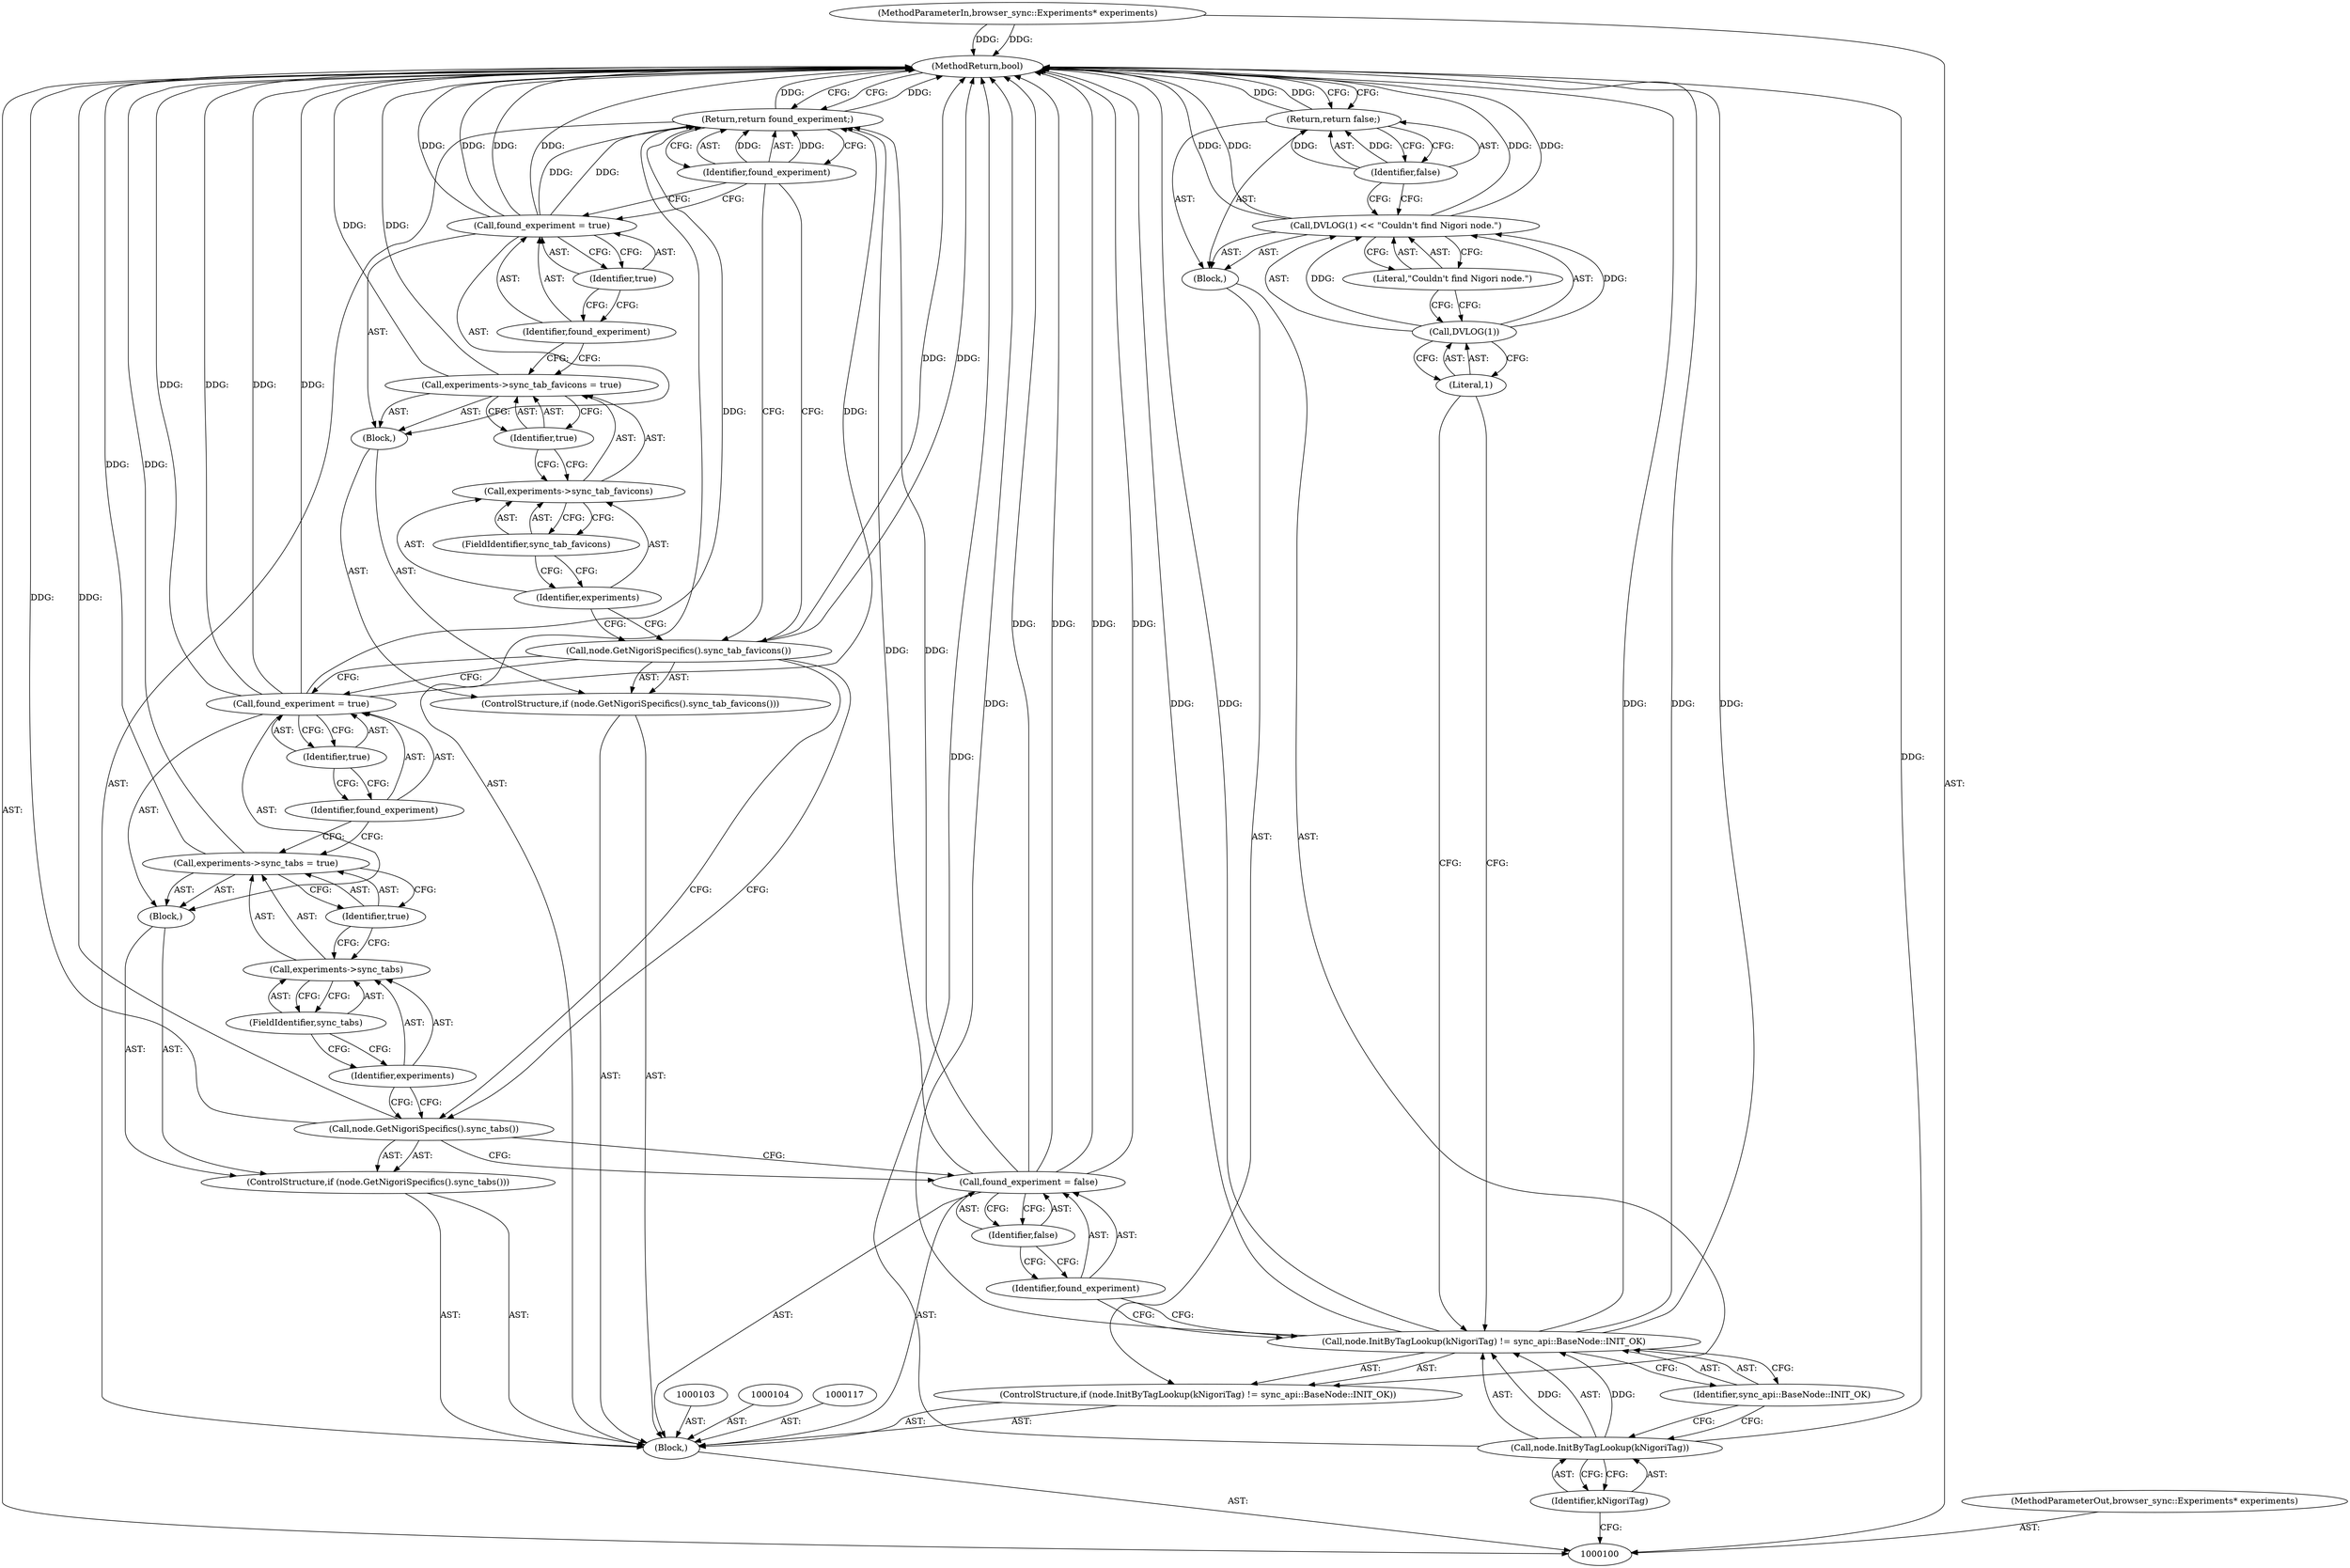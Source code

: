 digraph "1_Chrome_fcd3a7a671ecf2d5f46ea34787d27507a914d2f5_10" {
"1000145" [label="(MethodReturn,bool)"];
"1000101" [label="(MethodParameterIn,browser_sync::Experiments* experiments)"];
"1000189" [label="(MethodParameterOut,browser_sync::Experiments* experiments)"];
"1000121" [label="(ControlStructure,if (node.GetNigoriSpecifics().sync_tabs()))"];
"1000123" [label="(Block,)"];
"1000122" [label="(Call,node.GetNigoriSpecifics().sync_tabs())"];
"1000127" [label="(FieldIdentifier,sync_tabs)"];
"1000128" [label="(Identifier,true)"];
"1000124" [label="(Call,experiments->sync_tabs = true)"];
"1000125" [label="(Call,experiments->sync_tabs)"];
"1000126" [label="(Identifier,experiments)"];
"1000131" [label="(Identifier,true)"];
"1000129" [label="(Call,found_experiment = true)"];
"1000130" [label="(Identifier,found_experiment)"];
"1000132" [label="(ControlStructure,if (node.GetNigoriSpecifics().sync_tab_favicons()))"];
"1000134" [label="(Block,)"];
"1000133" [label="(Call,node.GetNigoriSpecifics().sync_tab_favicons())"];
"1000138" [label="(FieldIdentifier,sync_tab_favicons)"];
"1000139" [label="(Identifier,true)"];
"1000135" [label="(Call,experiments->sync_tab_favicons = true)"];
"1000136" [label="(Call,experiments->sync_tab_favicons)"];
"1000137" [label="(Identifier,experiments)"];
"1000142" [label="(Identifier,true)"];
"1000140" [label="(Call,found_experiment = true)"];
"1000141" [label="(Identifier,found_experiment)"];
"1000143" [label="(Return,return found_experiment;)"];
"1000144" [label="(Identifier,found_experiment)"];
"1000102" [label="(Block,)"];
"1000105" [label="(ControlStructure,if (node.InitByTagLookup(kNigoriTag) != sync_api::BaseNode::INIT_OK))"];
"1000108" [label="(Identifier,kNigoriTag)"];
"1000109" [label="(Identifier,sync_api::BaseNode::INIT_OK)"];
"1000106" [label="(Call,node.InitByTagLookup(kNigoriTag) != sync_api::BaseNode::INIT_OK)"];
"1000107" [label="(Call,node.InitByTagLookup(kNigoriTag))"];
"1000110" [label="(Block,)"];
"1000113" [label="(Literal,1)"];
"1000114" [label="(Literal,\"Couldn't find Nigori node.\")"];
"1000111" [label="(Call,DVLOG(1) << \"Couldn't find Nigori node.\")"];
"1000112" [label="(Call,DVLOG(1))"];
"1000116" [label="(Identifier,false)"];
"1000115" [label="(Return,return false;)"];
"1000120" [label="(Identifier,false)"];
"1000118" [label="(Call,found_experiment = false)"];
"1000119" [label="(Identifier,found_experiment)"];
"1000145" -> "1000100"  [label="AST: "];
"1000145" -> "1000115"  [label="CFG: "];
"1000145" -> "1000143"  [label="CFG: "];
"1000129" -> "1000145"  [label="DDG: "];
"1000129" -> "1000145"  [label="DDG: "];
"1000140" -> "1000145"  [label="DDG: "];
"1000140" -> "1000145"  [label="DDG: "];
"1000124" -> "1000145"  [label="DDG: "];
"1000107" -> "1000145"  [label="DDG: "];
"1000106" -> "1000145"  [label="DDG: "];
"1000106" -> "1000145"  [label="DDG: "];
"1000106" -> "1000145"  [label="DDG: "];
"1000118" -> "1000145"  [label="DDG: "];
"1000118" -> "1000145"  [label="DDG: "];
"1000111" -> "1000145"  [label="DDG: "];
"1000111" -> "1000145"  [label="DDG: "];
"1000133" -> "1000145"  [label="DDG: "];
"1000101" -> "1000145"  [label="DDG: "];
"1000135" -> "1000145"  [label="DDG: "];
"1000122" -> "1000145"  [label="DDG: "];
"1000143" -> "1000145"  [label="DDG: "];
"1000115" -> "1000145"  [label="DDG: "];
"1000101" -> "1000100"  [label="AST: "];
"1000101" -> "1000145"  [label="DDG: "];
"1000189" -> "1000100"  [label="AST: "];
"1000121" -> "1000102"  [label="AST: "];
"1000122" -> "1000121"  [label="AST: "];
"1000123" -> "1000121"  [label="AST: "];
"1000123" -> "1000121"  [label="AST: "];
"1000124" -> "1000123"  [label="AST: "];
"1000129" -> "1000123"  [label="AST: "];
"1000122" -> "1000121"  [label="AST: "];
"1000122" -> "1000118"  [label="CFG: "];
"1000126" -> "1000122"  [label="CFG: "];
"1000133" -> "1000122"  [label="CFG: "];
"1000122" -> "1000145"  [label="DDG: "];
"1000127" -> "1000125"  [label="AST: "];
"1000127" -> "1000126"  [label="CFG: "];
"1000125" -> "1000127"  [label="CFG: "];
"1000128" -> "1000124"  [label="AST: "];
"1000128" -> "1000125"  [label="CFG: "];
"1000124" -> "1000128"  [label="CFG: "];
"1000124" -> "1000123"  [label="AST: "];
"1000124" -> "1000128"  [label="CFG: "];
"1000125" -> "1000124"  [label="AST: "];
"1000128" -> "1000124"  [label="AST: "];
"1000130" -> "1000124"  [label="CFG: "];
"1000124" -> "1000145"  [label="DDG: "];
"1000125" -> "1000124"  [label="AST: "];
"1000125" -> "1000127"  [label="CFG: "];
"1000126" -> "1000125"  [label="AST: "];
"1000127" -> "1000125"  [label="AST: "];
"1000128" -> "1000125"  [label="CFG: "];
"1000126" -> "1000125"  [label="AST: "];
"1000126" -> "1000122"  [label="CFG: "];
"1000127" -> "1000126"  [label="CFG: "];
"1000131" -> "1000129"  [label="AST: "];
"1000131" -> "1000130"  [label="CFG: "];
"1000129" -> "1000131"  [label="CFG: "];
"1000129" -> "1000123"  [label="AST: "];
"1000129" -> "1000131"  [label="CFG: "];
"1000130" -> "1000129"  [label="AST: "];
"1000131" -> "1000129"  [label="AST: "];
"1000133" -> "1000129"  [label="CFG: "];
"1000129" -> "1000145"  [label="DDG: "];
"1000129" -> "1000145"  [label="DDG: "];
"1000129" -> "1000143"  [label="DDG: "];
"1000130" -> "1000129"  [label="AST: "];
"1000130" -> "1000124"  [label="CFG: "];
"1000131" -> "1000130"  [label="CFG: "];
"1000132" -> "1000102"  [label="AST: "];
"1000133" -> "1000132"  [label="AST: "];
"1000134" -> "1000132"  [label="AST: "];
"1000134" -> "1000132"  [label="AST: "];
"1000135" -> "1000134"  [label="AST: "];
"1000140" -> "1000134"  [label="AST: "];
"1000133" -> "1000132"  [label="AST: "];
"1000133" -> "1000129"  [label="CFG: "];
"1000133" -> "1000122"  [label="CFG: "];
"1000137" -> "1000133"  [label="CFG: "];
"1000144" -> "1000133"  [label="CFG: "];
"1000133" -> "1000145"  [label="DDG: "];
"1000138" -> "1000136"  [label="AST: "];
"1000138" -> "1000137"  [label="CFG: "];
"1000136" -> "1000138"  [label="CFG: "];
"1000139" -> "1000135"  [label="AST: "];
"1000139" -> "1000136"  [label="CFG: "];
"1000135" -> "1000139"  [label="CFG: "];
"1000135" -> "1000134"  [label="AST: "];
"1000135" -> "1000139"  [label="CFG: "];
"1000136" -> "1000135"  [label="AST: "];
"1000139" -> "1000135"  [label="AST: "];
"1000141" -> "1000135"  [label="CFG: "];
"1000135" -> "1000145"  [label="DDG: "];
"1000136" -> "1000135"  [label="AST: "];
"1000136" -> "1000138"  [label="CFG: "];
"1000137" -> "1000136"  [label="AST: "];
"1000138" -> "1000136"  [label="AST: "];
"1000139" -> "1000136"  [label="CFG: "];
"1000137" -> "1000136"  [label="AST: "];
"1000137" -> "1000133"  [label="CFG: "];
"1000138" -> "1000137"  [label="CFG: "];
"1000142" -> "1000140"  [label="AST: "];
"1000142" -> "1000141"  [label="CFG: "];
"1000140" -> "1000142"  [label="CFG: "];
"1000140" -> "1000134"  [label="AST: "];
"1000140" -> "1000142"  [label="CFG: "];
"1000141" -> "1000140"  [label="AST: "];
"1000142" -> "1000140"  [label="AST: "];
"1000144" -> "1000140"  [label="CFG: "];
"1000140" -> "1000145"  [label="DDG: "];
"1000140" -> "1000145"  [label="DDG: "];
"1000140" -> "1000143"  [label="DDG: "];
"1000141" -> "1000140"  [label="AST: "];
"1000141" -> "1000135"  [label="CFG: "];
"1000142" -> "1000141"  [label="CFG: "];
"1000143" -> "1000102"  [label="AST: "];
"1000143" -> "1000144"  [label="CFG: "];
"1000144" -> "1000143"  [label="AST: "];
"1000145" -> "1000143"  [label="CFG: "];
"1000143" -> "1000145"  [label="DDG: "];
"1000144" -> "1000143"  [label="DDG: "];
"1000129" -> "1000143"  [label="DDG: "];
"1000140" -> "1000143"  [label="DDG: "];
"1000118" -> "1000143"  [label="DDG: "];
"1000144" -> "1000143"  [label="AST: "];
"1000144" -> "1000140"  [label="CFG: "];
"1000144" -> "1000133"  [label="CFG: "];
"1000143" -> "1000144"  [label="CFG: "];
"1000144" -> "1000143"  [label="DDG: "];
"1000102" -> "1000100"  [label="AST: "];
"1000103" -> "1000102"  [label="AST: "];
"1000104" -> "1000102"  [label="AST: "];
"1000105" -> "1000102"  [label="AST: "];
"1000117" -> "1000102"  [label="AST: "];
"1000118" -> "1000102"  [label="AST: "];
"1000121" -> "1000102"  [label="AST: "];
"1000132" -> "1000102"  [label="AST: "];
"1000143" -> "1000102"  [label="AST: "];
"1000105" -> "1000102"  [label="AST: "];
"1000106" -> "1000105"  [label="AST: "];
"1000110" -> "1000105"  [label="AST: "];
"1000108" -> "1000107"  [label="AST: "];
"1000108" -> "1000100"  [label="CFG: "];
"1000107" -> "1000108"  [label="CFG: "];
"1000109" -> "1000106"  [label="AST: "];
"1000109" -> "1000107"  [label="CFG: "];
"1000106" -> "1000109"  [label="CFG: "];
"1000106" -> "1000105"  [label="AST: "];
"1000106" -> "1000109"  [label="CFG: "];
"1000107" -> "1000106"  [label="AST: "];
"1000109" -> "1000106"  [label="AST: "];
"1000113" -> "1000106"  [label="CFG: "];
"1000119" -> "1000106"  [label="CFG: "];
"1000106" -> "1000145"  [label="DDG: "];
"1000106" -> "1000145"  [label="DDG: "];
"1000106" -> "1000145"  [label="DDG: "];
"1000107" -> "1000106"  [label="DDG: "];
"1000107" -> "1000106"  [label="AST: "];
"1000107" -> "1000108"  [label="CFG: "];
"1000108" -> "1000107"  [label="AST: "];
"1000109" -> "1000107"  [label="CFG: "];
"1000107" -> "1000145"  [label="DDG: "];
"1000107" -> "1000106"  [label="DDG: "];
"1000110" -> "1000105"  [label="AST: "];
"1000111" -> "1000110"  [label="AST: "];
"1000115" -> "1000110"  [label="AST: "];
"1000113" -> "1000112"  [label="AST: "];
"1000113" -> "1000106"  [label="CFG: "];
"1000112" -> "1000113"  [label="CFG: "];
"1000114" -> "1000111"  [label="AST: "];
"1000114" -> "1000112"  [label="CFG: "];
"1000111" -> "1000114"  [label="CFG: "];
"1000111" -> "1000110"  [label="AST: "];
"1000111" -> "1000114"  [label="CFG: "];
"1000112" -> "1000111"  [label="AST: "];
"1000114" -> "1000111"  [label="AST: "];
"1000116" -> "1000111"  [label="CFG: "];
"1000111" -> "1000145"  [label="DDG: "];
"1000111" -> "1000145"  [label="DDG: "];
"1000112" -> "1000111"  [label="DDG: "];
"1000112" -> "1000111"  [label="AST: "];
"1000112" -> "1000113"  [label="CFG: "];
"1000113" -> "1000112"  [label="AST: "];
"1000114" -> "1000112"  [label="CFG: "];
"1000112" -> "1000111"  [label="DDG: "];
"1000116" -> "1000115"  [label="AST: "];
"1000116" -> "1000111"  [label="CFG: "];
"1000115" -> "1000116"  [label="CFG: "];
"1000116" -> "1000115"  [label="DDG: "];
"1000115" -> "1000110"  [label="AST: "];
"1000115" -> "1000116"  [label="CFG: "];
"1000116" -> "1000115"  [label="AST: "];
"1000145" -> "1000115"  [label="CFG: "];
"1000115" -> "1000145"  [label="DDG: "];
"1000116" -> "1000115"  [label="DDG: "];
"1000120" -> "1000118"  [label="AST: "];
"1000120" -> "1000119"  [label="CFG: "];
"1000118" -> "1000120"  [label="CFG: "];
"1000118" -> "1000102"  [label="AST: "];
"1000118" -> "1000120"  [label="CFG: "];
"1000119" -> "1000118"  [label="AST: "];
"1000120" -> "1000118"  [label="AST: "];
"1000122" -> "1000118"  [label="CFG: "];
"1000118" -> "1000145"  [label="DDG: "];
"1000118" -> "1000145"  [label="DDG: "];
"1000118" -> "1000143"  [label="DDG: "];
"1000119" -> "1000118"  [label="AST: "];
"1000119" -> "1000106"  [label="CFG: "];
"1000120" -> "1000119"  [label="CFG: "];
}
